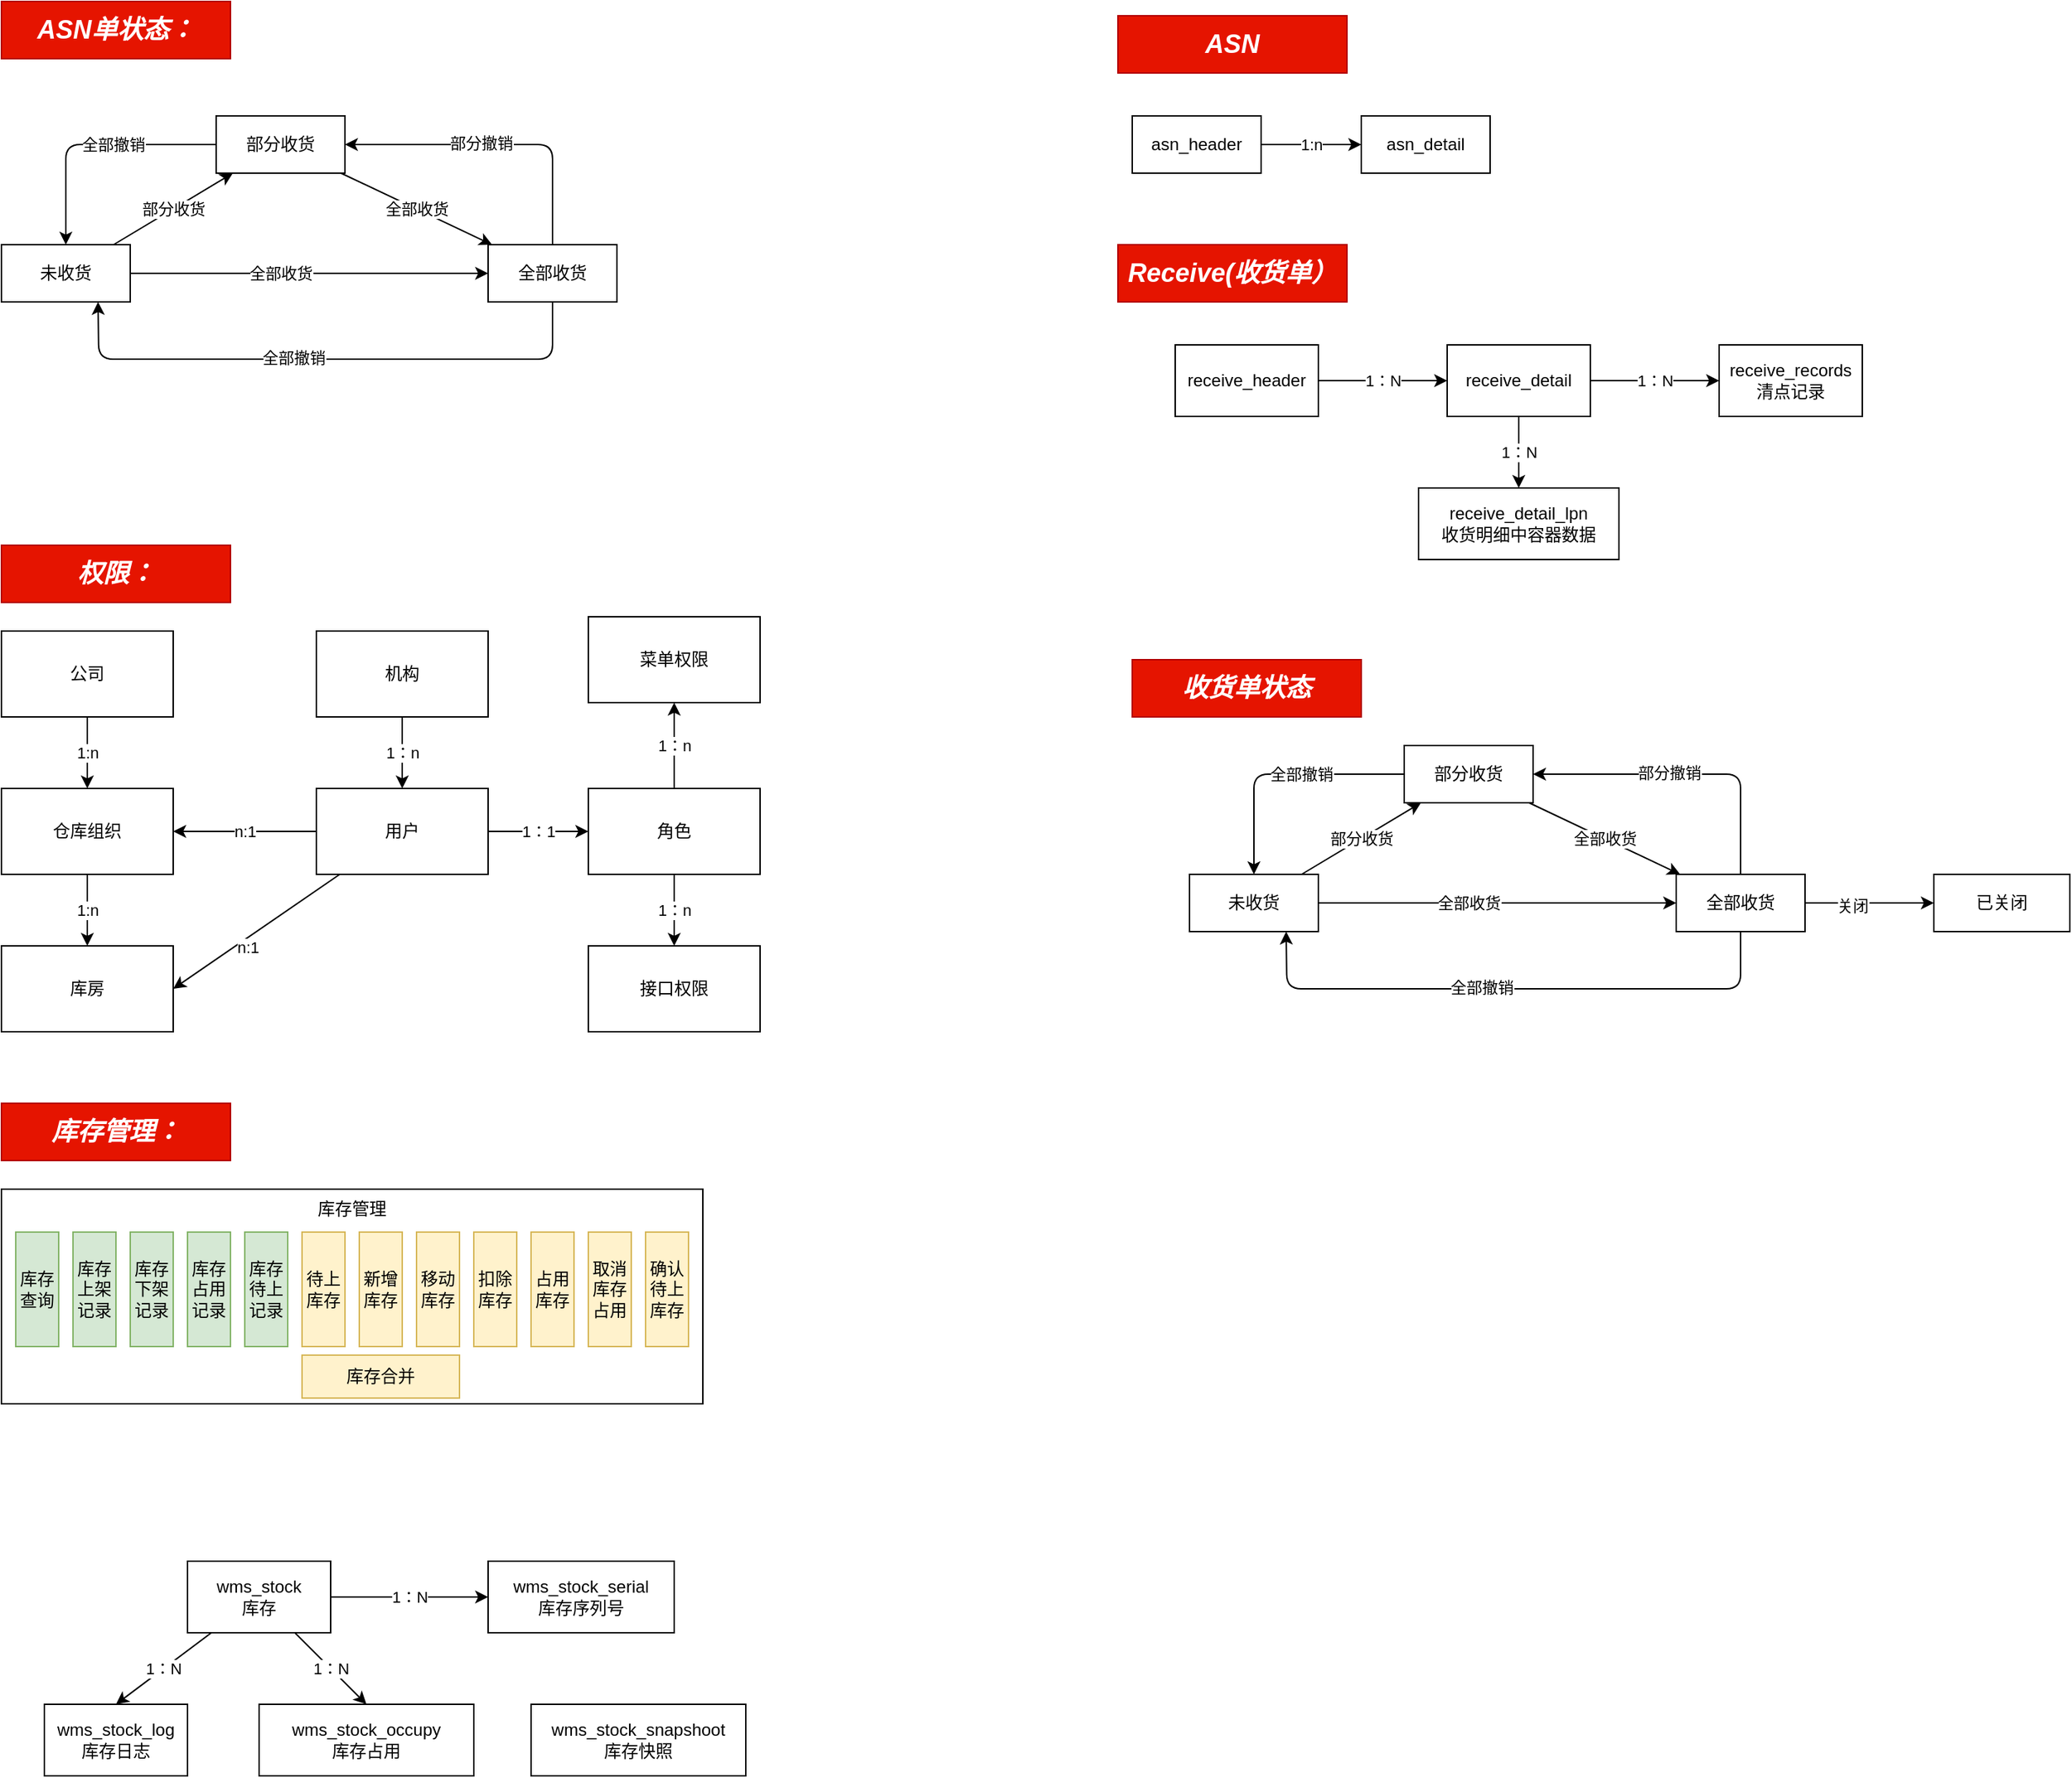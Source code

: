 <mxfile>
    <diagram id="C4KsjIPxMO-xnNNHDveo" name="第 1 页">
        <mxGraphModel dx="990" dy="575" grid="1" gridSize="10" guides="1" tooltips="1" connect="1" arrows="1" fold="1" page="1" pageScale="1" pageWidth="1200" pageHeight="1600" math="0" shadow="0">
            <root>
                <mxCell id="0"/>
                <mxCell id="1" parent="0"/>
                <mxCell id="2" value="部分收货" style="edgeStyle=none;html=1;" parent="1" source="6" target="10" edge="1">
                    <mxGeometry relative="1" as="geometry"/>
                </mxCell>
                <mxCell id="4" style="edgeStyle=none;html=1;" parent="1" source="6" target="15" edge="1">
                    <mxGeometry relative="1" as="geometry"/>
                </mxCell>
                <mxCell id="5" value="全部收货" style="edgeLabel;html=1;align=center;verticalAlign=middle;resizable=0;points=[];" parent="4" connectable="0" vertex="1">
                    <mxGeometry x="-0.16" relative="1" as="geometry">
                        <mxPoint as="offset"/>
                    </mxGeometry>
                </mxCell>
                <mxCell id="6" value="未收货" style="whiteSpace=wrap;html=1;" parent="1" vertex="1">
                    <mxGeometry x="20" y="200" width="90" height="40" as="geometry"/>
                </mxCell>
                <mxCell id="7" value="全部收货" style="edgeStyle=none;html=1;" parent="1" source="10" target="15" edge="1">
                    <mxGeometry relative="1" as="geometry"/>
                </mxCell>
                <mxCell id="8" style="edgeStyle=none;html=1;entryX=0.5;entryY=0;entryDx=0;entryDy=0;" parent="1" source="10" target="6" edge="1">
                    <mxGeometry relative="1" as="geometry">
                        <Array as="points">
                            <mxPoint x="65" y="130"/>
                        </Array>
                    </mxGeometry>
                </mxCell>
                <mxCell id="9" value="全部撤销" style="edgeLabel;html=1;align=center;verticalAlign=middle;resizable=0;points=[];" parent="8" connectable="0" vertex="1">
                    <mxGeometry x="-0.177" relative="1" as="geometry">
                        <mxPoint as="offset"/>
                    </mxGeometry>
                </mxCell>
                <mxCell id="10" value="部分收货" style="whiteSpace=wrap;html=1;" parent="1" vertex="1">
                    <mxGeometry x="170" y="110" width="90" height="40" as="geometry"/>
                </mxCell>
                <mxCell id="11" style="edgeStyle=none;html=1;entryX=0.75;entryY=1;entryDx=0;entryDy=0;exitX=0.5;exitY=1;exitDx=0;exitDy=0;" parent="1" source="15" target="6" edge="1">
                    <mxGeometry relative="1" as="geometry">
                        <Array as="points">
                            <mxPoint x="405" y="280"/>
                            <mxPoint x="88" y="280"/>
                        </Array>
                    </mxGeometry>
                </mxCell>
                <mxCell id="12" value="全部撤销" style="edgeLabel;html=1;align=center;verticalAlign=middle;resizable=0;points=[];" parent="11" connectable="0" vertex="1">
                    <mxGeometry x="0.113" y="-1" relative="1" as="geometry">
                        <mxPoint as="offset"/>
                    </mxGeometry>
                </mxCell>
                <mxCell id="13" style="edgeStyle=none;html=1;entryX=1;entryY=0.5;entryDx=0;entryDy=0;" parent="1" source="15" target="10" edge="1">
                    <mxGeometry relative="1" as="geometry">
                        <Array as="points">
                            <mxPoint x="405" y="130"/>
                        </Array>
                    </mxGeometry>
                </mxCell>
                <mxCell id="14" value="部分撤销" style="edgeLabel;html=1;align=center;verticalAlign=middle;resizable=0;points=[];" parent="13" connectable="0" vertex="1">
                    <mxGeometry x="0.116" y="-1" relative="1" as="geometry">
                        <mxPoint as="offset"/>
                    </mxGeometry>
                </mxCell>
                <mxCell id="15" value="全部收货" style="whiteSpace=wrap;html=1;" parent="1" vertex="1">
                    <mxGeometry x="360" y="200" width="90" height="40" as="geometry"/>
                </mxCell>
                <mxCell id="17" value="ASN单状态：" style="whiteSpace=wrap;html=1;fillColor=#e51400;fontColor=#ffffff;strokeColor=#B20000;fontStyle=3;fontSize=18;" parent="1" vertex="1">
                    <mxGeometry x="20" y="30" width="160" height="40" as="geometry"/>
                </mxCell>
                <mxCell id="18" value="1:n" style="edgeStyle=none;html=1;" parent="1" source="19" target="21" edge="1">
                    <mxGeometry relative="1" as="geometry"/>
                </mxCell>
                <mxCell id="19" value="公司" style="whiteSpace=wrap;html=1;" parent="1" vertex="1">
                    <mxGeometry x="20" y="470" width="120" height="60" as="geometry"/>
                </mxCell>
                <mxCell id="20" value="1:n" style="edgeStyle=none;html=1;" parent="1" source="21" target="22" edge="1">
                    <mxGeometry relative="1" as="geometry"/>
                </mxCell>
                <mxCell id="21" value="仓库组织" style="whiteSpace=wrap;html=1;" parent="1" vertex="1">
                    <mxGeometry x="20" y="580" width="120" height="60" as="geometry"/>
                </mxCell>
                <mxCell id="22" value="库房" style="whiteSpace=wrap;html=1;" parent="1" vertex="1">
                    <mxGeometry x="20" y="690" width="120" height="60" as="geometry"/>
                </mxCell>
                <mxCell id="23" value="1：1" style="edgeStyle=none;html=1;" parent="1" source="27" target="32" edge="1">
                    <mxGeometry relative="1" as="geometry"/>
                </mxCell>
                <mxCell id="24" value="n:1" style="edgeStyle=none;html=1;" parent="1" source="27" target="21" edge="1">
                    <mxGeometry relative="1" as="geometry"/>
                </mxCell>
                <mxCell id="25" style="edgeStyle=none;html=1;entryX=1;entryY=0.5;entryDx=0;entryDy=0;" parent="1" source="27" target="22" edge="1">
                    <mxGeometry relative="1" as="geometry"/>
                </mxCell>
                <mxCell id="26" value="n:1" style="edgeLabel;html=1;align=center;verticalAlign=middle;resizable=0;points=[];" parent="25" vertex="1" connectable="0">
                    <mxGeometry x="0.151" y="5" relative="1" as="geometry">
                        <mxPoint as="offset"/>
                    </mxGeometry>
                </mxCell>
                <mxCell id="27" value="用户" style="whiteSpace=wrap;html=1;" parent="1" vertex="1">
                    <mxGeometry x="240" y="580" width="120" height="60" as="geometry"/>
                </mxCell>
                <mxCell id="28" value="菜单权限" style="whiteSpace=wrap;html=1;" parent="1" vertex="1">
                    <mxGeometry x="430" y="460" width="120" height="60" as="geometry"/>
                </mxCell>
                <mxCell id="29" value="接口权限" style="whiteSpace=wrap;html=1;" parent="1" vertex="1">
                    <mxGeometry x="430" y="690" width="120" height="60" as="geometry"/>
                </mxCell>
                <mxCell id="30" value="1：n" style="edgeStyle=none;html=1;entryX=0.5;entryY=1;entryDx=0;entryDy=0;" parent="1" source="32" target="28" edge="1">
                    <mxGeometry relative="1" as="geometry"/>
                </mxCell>
                <mxCell id="31" value="1：n" style="edgeStyle=none;html=1;entryX=0.5;entryY=0;entryDx=0;entryDy=0;" parent="1" source="32" target="29" edge="1">
                    <mxGeometry relative="1" as="geometry"/>
                </mxCell>
                <mxCell id="32" value="角色" style="whiteSpace=wrap;html=1;" parent="1" vertex="1">
                    <mxGeometry x="430" y="580" width="120" height="60" as="geometry"/>
                </mxCell>
                <mxCell id="33" value="库存管理" style="whiteSpace=wrap;html=1;verticalAlign=top;" parent="1" vertex="1">
                    <mxGeometry x="20" y="860" width="490" height="150" as="geometry"/>
                </mxCell>
                <mxCell id="34" value="库存合并" style="whiteSpace=wrap;html=1;horizontal=1;verticalAlign=middle;fillColor=#fff2cc;strokeColor=#d6b656;" parent="1" vertex="1">
                    <mxGeometry x="230" y="976" width="110" height="30" as="geometry"/>
                </mxCell>
                <mxCell id="35" value="库存查询" style="whiteSpace=wrap;html=1;horizontal=1;verticalAlign=middle;labelBackgroundColor=none;fillColor=#d5e8d4;strokeColor=#82b366;" parent="1" vertex="1">
                    <mxGeometry x="30" y="890" width="30" height="80" as="geometry"/>
                </mxCell>
                <mxCell id="36" value="新增库存" style="whiteSpace=wrap;html=1;horizontal=1;verticalAlign=middle;fillColor=#fff2cc;strokeColor=#d6b656;" parent="1" vertex="1">
                    <mxGeometry x="270" y="890" width="30" height="80" as="geometry"/>
                </mxCell>
                <mxCell id="37" value="移动库存" style="whiteSpace=wrap;html=1;horizontal=1;verticalAlign=middle;fillColor=#fff2cc;strokeColor=#d6b656;" parent="1" vertex="1">
                    <mxGeometry x="310" y="890" width="30" height="80" as="geometry"/>
                </mxCell>
                <mxCell id="38" value="扣除库存" style="whiteSpace=wrap;html=1;horizontal=1;verticalAlign=middle;fillColor=#fff2cc;strokeColor=#d6b656;" parent="1" vertex="1">
                    <mxGeometry x="350" y="890" width="30" height="80" as="geometry"/>
                </mxCell>
                <mxCell id="39" value="占用库存" style="whiteSpace=wrap;html=1;horizontal=1;verticalAlign=middle;fillColor=#fff2cc;strokeColor=#d6b656;" parent="1" vertex="1">
                    <mxGeometry x="390" y="890" width="30" height="80" as="geometry"/>
                </mxCell>
                <mxCell id="40" value="待上库存" style="whiteSpace=wrap;html=1;horizontal=1;verticalAlign=middle;fillColor=#fff2cc;strokeColor=#d6b656;" parent="1" vertex="1">
                    <mxGeometry x="230" y="890" width="30" height="80" as="geometry"/>
                </mxCell>
                <mxCell id="41" value="取消库存占用" style="whiteSpace=wrap;html=1;horizontal=1;verticalAlign=middle;fillColor=#fff2cc;strokeColor=#d6b656;" parent="1" vertex="1">
                    <mxGeometry x="430" y="890" width="30" height="80" as="geometry"/>
                </mxCell>
                <mxCell id="42" value="确认待上库存" style="whiteSpace=wrap;html=1;horizontal=1;verticalAlign=middle;fillColor=#fff2cc;strokeColor=#d6b656;" parent="1" vertex="1">
                    <mxGeometry x="470" y="890" width="30" height="80" as="geometry"/>
                </mxCell>
                <mxCell id="43" value="库存上架记录" style="whiteSpace=wrap;html=1;horizontal=1;verticalAlign=middle;fillColor=#d5e8d4;strokeColor=#82b366;" parent="1" vertex="1">
                    <mxGeometry x="70" y="890" width="30" height="80" as="geometry"/>
                </mxCell>
                <mxCell id="44" value="库存下架记录" style="whiteSpace=wrap;html=1;horizontal=1;verticalAlign=middle;fillColor=#d5e8d4;strokeColor=#82b366;" parent="1" vertex="1">
                    <mxGeometry x="110" y="890" width="30" height="80" as="geometry"/>
                </mxCell>
                <mxCell id="45" value="库存占用记录" style="whiteSpace=wrap;html=1;horizontal=1;verticalAlign=middle;fillColor=#d5e8d4;strokeColor=#82b366;" parent="1" vertex="1">
                    <mxGeometry x="150" y="890" width="30" height="80" as="geometry"/>
                </mxCell>
                <mxCell id="46" value="库存待上记录" style="whiteSpace=wrap;html=1;horizontal=1;verticalAlign=middle;fillColor=#d5e8d4;strokeColor=#82b366;" parent="1" vertex="1">
                    <mxGeometry x="190" y="890" width="30" height="80" as="geometry"/>
                </mxCell>
                <mxCell id="47" value="权限：" style="whiteSpace=wrap;html=1;fillColor=#e51400;fontColor=#ffffff;strokeColor=#B20000;fontStyle=3;fontSize=18;" parent="1" vertex="1">
                    <mxGeometry x="20" y="410" width="160" height="40" as="geometry"/>
                </mxCell>
                <mxCell id="48" value="库存管理：" style="whiteSpace=wrap;html=1;fillColor=#e51400;fontColor=#ffffff;strokeColor=#B20000;fontStyle=3;fontSize=18;" parent="1" vertex="1">
                    <mxGeometry x="20" y="800" width="160" height="40" as="geometry"/>
                </mxCell>
                <mxCell id="51" value="1：n" style="edgeStyle=none;html=1;" parent="1" source="49" target="27" edge="1">
                    <mxGeometry relative="1" as="geometry"/>
                </mxCell>
                <mxCell id="49" value="机构" style="whiteSpace=wrap;html=1;" parent="1" vertex="1">
                    <mxGeometry x="240" y="470" width="120" height="60" as="geometry"/>
                </mxCell>
                <mxCell id="52" value="ASN" style="whiteSpace=wrap;html=1;fillColor=#e51400;fontColor=#ffffff;strokeColor=#B20000;fontStyle=3;fontSize=18;" parent="1" vertex="1">
                    <mxGeometry x="800" y="40" width="160" height="40" as="geometry"/>
                </mxCell>
                <mxCell id="55" value="1:n" style="edgeStyle=none;html=1;" parent="1" source="53" target="54" edge="1">
                    <mxGeometry relative="1" as="geometry"/>
                </mxCell>
                <mxCell id="53" value="asn_header" style="whiteSpace=wrap;html=1;" parent="1" vertex="1">
                    <mxGeometry x="810" y="110" width="90" height="40" as="geometry"/>
                </mxCell>
                <mxCell id="54" value="asn_detail" style="whiteSpace=wrap;html=1;" parent="1" vertex="1">
                    <mxGeometry x="970" y="110" width="90" height="40" as="geometry"/>
                </mxCell>
                <mxCell id="56" value="Receive(收货单）" style="whiteSpace=wrap;html=1;fillColor=#e51400;fontColor=#ffffff;strokeColor=#B20000;fontStyle=3;fontSize=18;" parent="1" vertex="1">
                    <mxGeometry x="800" y="200" width="160" height="40" as="geometry"/>
                </mxCell>
                <mxCell id="62" value="1：N" style="edgeStyle=none;html=1;entryX=0;entryY=0.5;entryDx=0;entryDy=0;" parent="1" source="58" target="59" edge="1">
                    <mxGeometry relative="1" as="geometry"/>
                </mxCell>
                <mxCell id="58" value="receive_header" style="whiteSpace=wrap;html=1;" parent="1" vertex="1">
                    <mxGeometry x="840" y="270" width="100" height="50" as="geometry"/>
                </mxCell>
                <mxCell id="63" value="1：N" style="edgeStyle=none;html=1;exitX=1;exitY=0.5;exitDx=0;exitDy=0;entryX=0;entryY=0.5;entryDx=0;entryDy=0;" parent="1" source="59" target="60" edge="1">
                    <mxGeometry relative="1" as="geometry"/>
                </mxCell>
                <mxCell id="64" value="1：N" style="edgeStyle=none;html=1;exitX=0.5;exitY=1;exitDx=0;exitDy=0;entryX=0.5;entryY=0;entryDx=0;entryDy=0;" parent="1" source="59" target="61" edge="1">
                    <mxGeometry relative="1" as="geometry"/>
                </mxCell>
                <mxCell id="59" value="receive_detail" style="whiteSpace=wrap;html=1;" parent="1" vertex="1">
                    <mxGeometry x="1030" y="270" width="100" height="50" as="geometry"/>
                </mxCell>
                <mxCell id="60" value="receive_records&lt;br&gt;清点记录" style="whiteSpace=wrap;html=1;" parent="1" vertex="1">
                    <mxGeometry x="1220" y="270" width="100" height="50" as="geometry"/>
                </mxCell>
                <mxCell id="61" value="receive_detail_lpn&lt;br&gt;收货明细中容器数据" style="whiteSpace=wrap;html=1;" parent="1" vertex="1">
                    <mxGeometry x="1010" y="370" width="140" height="50" as="geometry"/>
                </mxCell>
                <mxCell id="65" value="收货单状态" style="whiteSpace=wrap;html=1;fillColor=#e51400;fontColor=#ffffff;strokeColor=#B20000;fontStyle=3;fontSize=18;" parent="1" vertex="1">
                    <mxGeometry x="810" y="490" width="160" height="40" as="geometry"/>
                </mxCell>
                <mxCell id="66" value="部分收货" style="edgeStyle=none;html=1;" parent="1" source="69" target="73" edge="1">
                    <mxGeometry relative="1" as="geometry"/>
                </mxCell>
                <mxCell id="67" style="edgeStyle=none;html=1;" parent="1" source="69" target="78" edge="1">
                    <mxGeometry relative="1" as="geometry"/>
                </mxCell>
                <mxCell id="68" value="全部收货" style="edgeLabel;html=1;align=center;verticalAlign=middle;resizable=0;points=[];" parent="67" connectable="0" vertex="1">
                    <mxGeometry x="-0.16" relative="1" as="geometry">
                        <mxPoint as="offset"/>
                    </mxGeometry>
                </mxCell>
                <mxCell id="69" value="未收货" style="whiteSpace=wrap;html=1;" parent="1" vertex="1">
                    <mxGeometry x="850" y="640" width="90" height="40" as="geometry"/>
                </mxCell>
                <mxCell id="70" value="全部收货" style="edgeStyle=none;html=1;" parent="1" source="73" target="78" edge="1">
                    <mxGeometry relative="1" as="geometry"/>
                </mxCell>
                <mxCell id="71" style="edgeStyle=none;html=1;entryX=0.5;entryY=0;entryDx=0;entryDy=0;" parent="1" source="73" target="69" edge="1">
                    <mxGeometry relative="1" as="geometry">
                        <Array as="points">
                            <mxPoint x="895" y="570"/>
                        </Array>
                    </mxGeometry>
                </mxCell>
                <mxCell id="72" value="全部撤销" style="edgeLabel;html=1;align=center;verticalAlign=middle;resizable=0;points=[];" parent="71" connectable="0" vertex="1">
                    <mxGeometry x="-0.177" relative="1" as="geometry">
                        <mxPoint as="offset"/>
                    </mxGeometry>
                </mxCell>
                <mxCell id="73" value="部分收货" style="whiteSpace=wrap;html=1;" parent="1" vertex="1">
                    <mxGeometry x="1000" y="550" width="90" height="40" as="geometry"/>
                </mxCell>
                <mxCell id="74" style="edgeStyle=none;html=1;entryX=0.75;entryY=1;entryDx=0;entryDy=0;exitX=0.5;exitY=1;exitDx=0;exitDy=0;" parent="1" source="78" target="69" edge="1">
                    <mxGeometry relative="1" as="geometry">
                        <Array as="points">
                            <mxPoint x="1235" y="720"/>
                            <mxPoint x="918" y="720"/>
                        </Array>
                    </mxGeometry>
                </mxCell>
                <mxCell id="75" value="全部撤销" style="edgeLabel;html=1;align=center;verticalAlign=middle;resizable=0;points=[];" parent="74" connectable="0" vertex="1">
                    <mxGeometry x="0.113" y="-1" relative="1" as="geometry">
                        <mxPoint as="offset"/>
                    </mxGeometry>
                </mxCell>
                <mxCell id="76" style="edgeStyle=none;html=1;entryX=1;entryY=0.5;entryDx=0;entryDy=0;" parent="1" source="78" target="73" edge="1">
                    <mxGeometry relative="1" as="geometry">
                        <Array as="points">
                            <mxPoint x="1235" y="570"/>
                        </Array>
                    </mxGeometry>
                </mxCell>
                <mxCell id="77" value="部分撤销" style="edgeLabel;html=1;align=center;verticalAlign=middle;resizable=0;points=[];" parent="76" connectable="0" vertex="1">
                    <mxGeometry x="0.116" y="-1" relative="1" as="geometry">
                        <mxPoint as="offset"/>
                    </mxGeometry>
                </mxCell>
                <mxCell id="80" value="" style="edgeStyle=none;html=1;" parent="1" source="78" target="79" edge="1">
                    <mxGeometry relative="1" as="geometry"/>
                </mxCell>
                <mxCell id="81" value="关闭" style="edgeLabel;html=1;align=center;verticalAlign=middle;resizable=0;points=[];" parent="80" vertex="1" connectable="0">
                    <mxGeometry x="-0.267" y="-2" relative="1" as="geometry">
                        <mxPoint as="offset"/>
                    </mxGeometry>
                </mxCell>
                <mxCell id="78" value="全部收货" style="whiteSpace=wrap;html=1;" parent="1" vertex="1">
                    <mxGeometry x="1190" y="640" width="90" height="40" as="geometry"/>
                </mxCell>
                <mxCell id="79" value="已关闭" style="whiteSpace=wrap;html=1;" parent="1" vertex="1">
                    <mxGeometry x="1370" y="640" width="95" height="40" as="geometry"/>
                </mxCell>
                <mxCell id="86" value="1：N" style="edgeStyle=none;html=1;entryX=0;entryY=0.5;entryDx=0;entryDy=0;" parent="1" source="82" target="84" edge="1">
                    <mxGeometry relative="1" as="geometry"/>
                </mxCell>
                <mxCell id="87" value="1：N" style="edgeStyle=none;html=1;entryX=0.5;entryY=0;entryDx=0;entryDy=0;" parent="1" source="82" target="83" edge="1">
                    <mxGeometry relative="1" as="geometry"/>
                </mxCell>
                <mxCell id="88" value="1：N" style="edgeStyle=none;html=1;exitX=0.75;exitY=1;exitDx=0;exitDy=0;entryX=0.5;entryY=0;entryDx=0;entryDy=0;" parent="1" source="82" target="85" edge="1">
                    <mxGeometry relative="1" as="geometry"/>
                </mxCell>
                <mxCell id="82" value="wms_stock&lt;br&gt;库存" style="whiteSpace=wrap;html=1;" parent="1" vertex="1">
                    <mxGeometry x="150" y="1120" width="100" height="50" as="geometry"/>
                </mxCell>
                <mxCell id="83" value="wms_stock_log&lt;br&gt;库存日志" style="whiteSpace=wrap;html=1;" parent="1" vertex="1">
                    <mxGeometry x="50" y="1220" width="100" height="50" as="geometry"/>
                </mxCell>
                <mxCell id="84" value="wms_stock_serial&lt;br&gt;库存序列号" style="whiteSpace=wrap;html=1;" parent="1" vertex="1">
                    <mxGeometry x="360" y="1120" width="130" height="50" as="geometry"/>
                </mxCell>
                <mxCell id="85" value="wms_stock_occupy&lt;br&gt;库存占用" style="whiteSpace=wrap;html=1;" parent="1" vertex="1">
                    <mxGeometry x="200" y="1220" width="150" height="50" as="geometry"/>
                </mxCell>
                <mxCell id="89" value="wms_stock_snapshoot&lt;br&gt;库存快照" style="whiteSpace=wrap;html=1;" parent="1" vertex="1">
                    <mxGeometry x="390" y="1220" width="150" height="50" as="geometry"/>
                </mxCell>
            </root>
        </mxGraphModel>
    </diagram>
</mxfile>